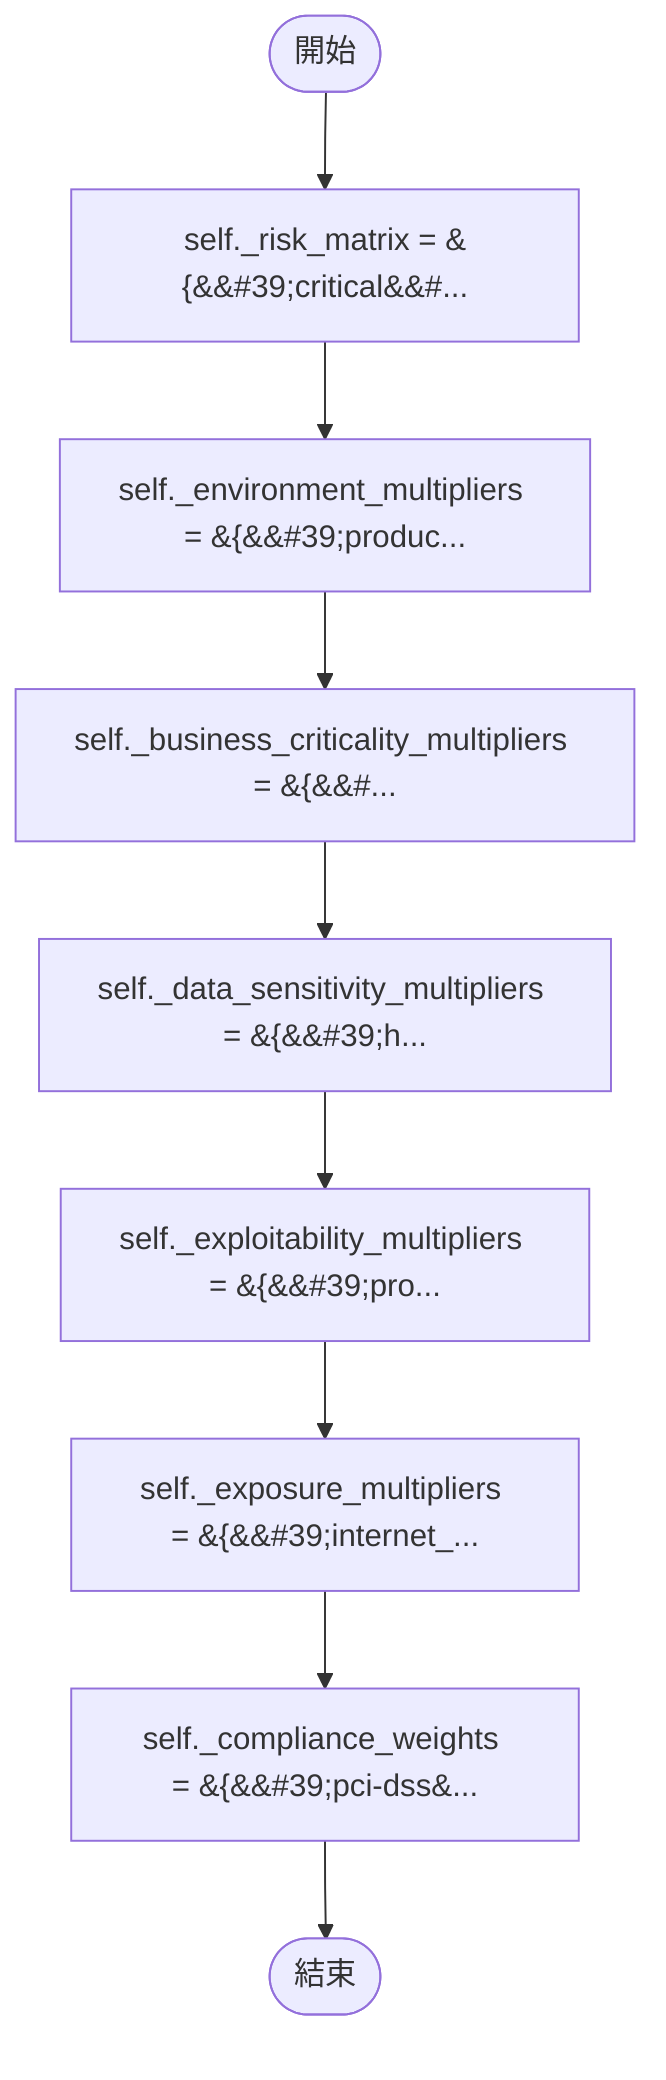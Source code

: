 flowchart TB
    n1([開始])
    n2([結束])
    n3[self._risk_matrix = &#123;&amp;&#35;39;critical&amp;&#35;...]
    n4[self._environment_multipliers = &#123;&amp;&#35;39;produc...]
    n5[self._business_criticality_multipliers = &#123;&amp;&#35;...]
    n6[self._data_sensitivity_multipliers = &#123;&amp;&#35;39;h...]
    n7[self._exploitability_multipliers = &#123;&amp;&#35;39;pro...]
    n8[self._exposure_multipliers = &#123;&amp;&#35;39;internet_...]
    n9[self._compliance_weights = &#123;&amp;&#35;39;pci-dss&amp...]
    n1 --> n3
    n3 --> n4
    n4 --> n5
    n5 --> n6
    n6 --> n7
    n7 --> n8
    n8 --> n9
    n9 --> n2